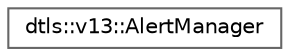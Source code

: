 digraph "Graphical Class Hierarchy"
{
 // LATEX_PDF_SIZE
  bgcolor="transparent";
  edge [fontname=Helvetica,fontsize=10,labelfontname=Helvetica,labelfontsize=10];
  node [fontname=Helvetica,fontsize=10,shape=box,height=0.2,width=0.4];
  rankdir="LR";
  Node0 [id="Node000000",label="dtls::v13::AlertManager",height=0.2,width=0.4,color="grey40", fillcolor="white", style="filled",URL="$classdtls_1_1v13_1_1AlertManager.html",tooltip="AlertManager handles DTLS alert generation and processing according to RFC 9147."];
}
